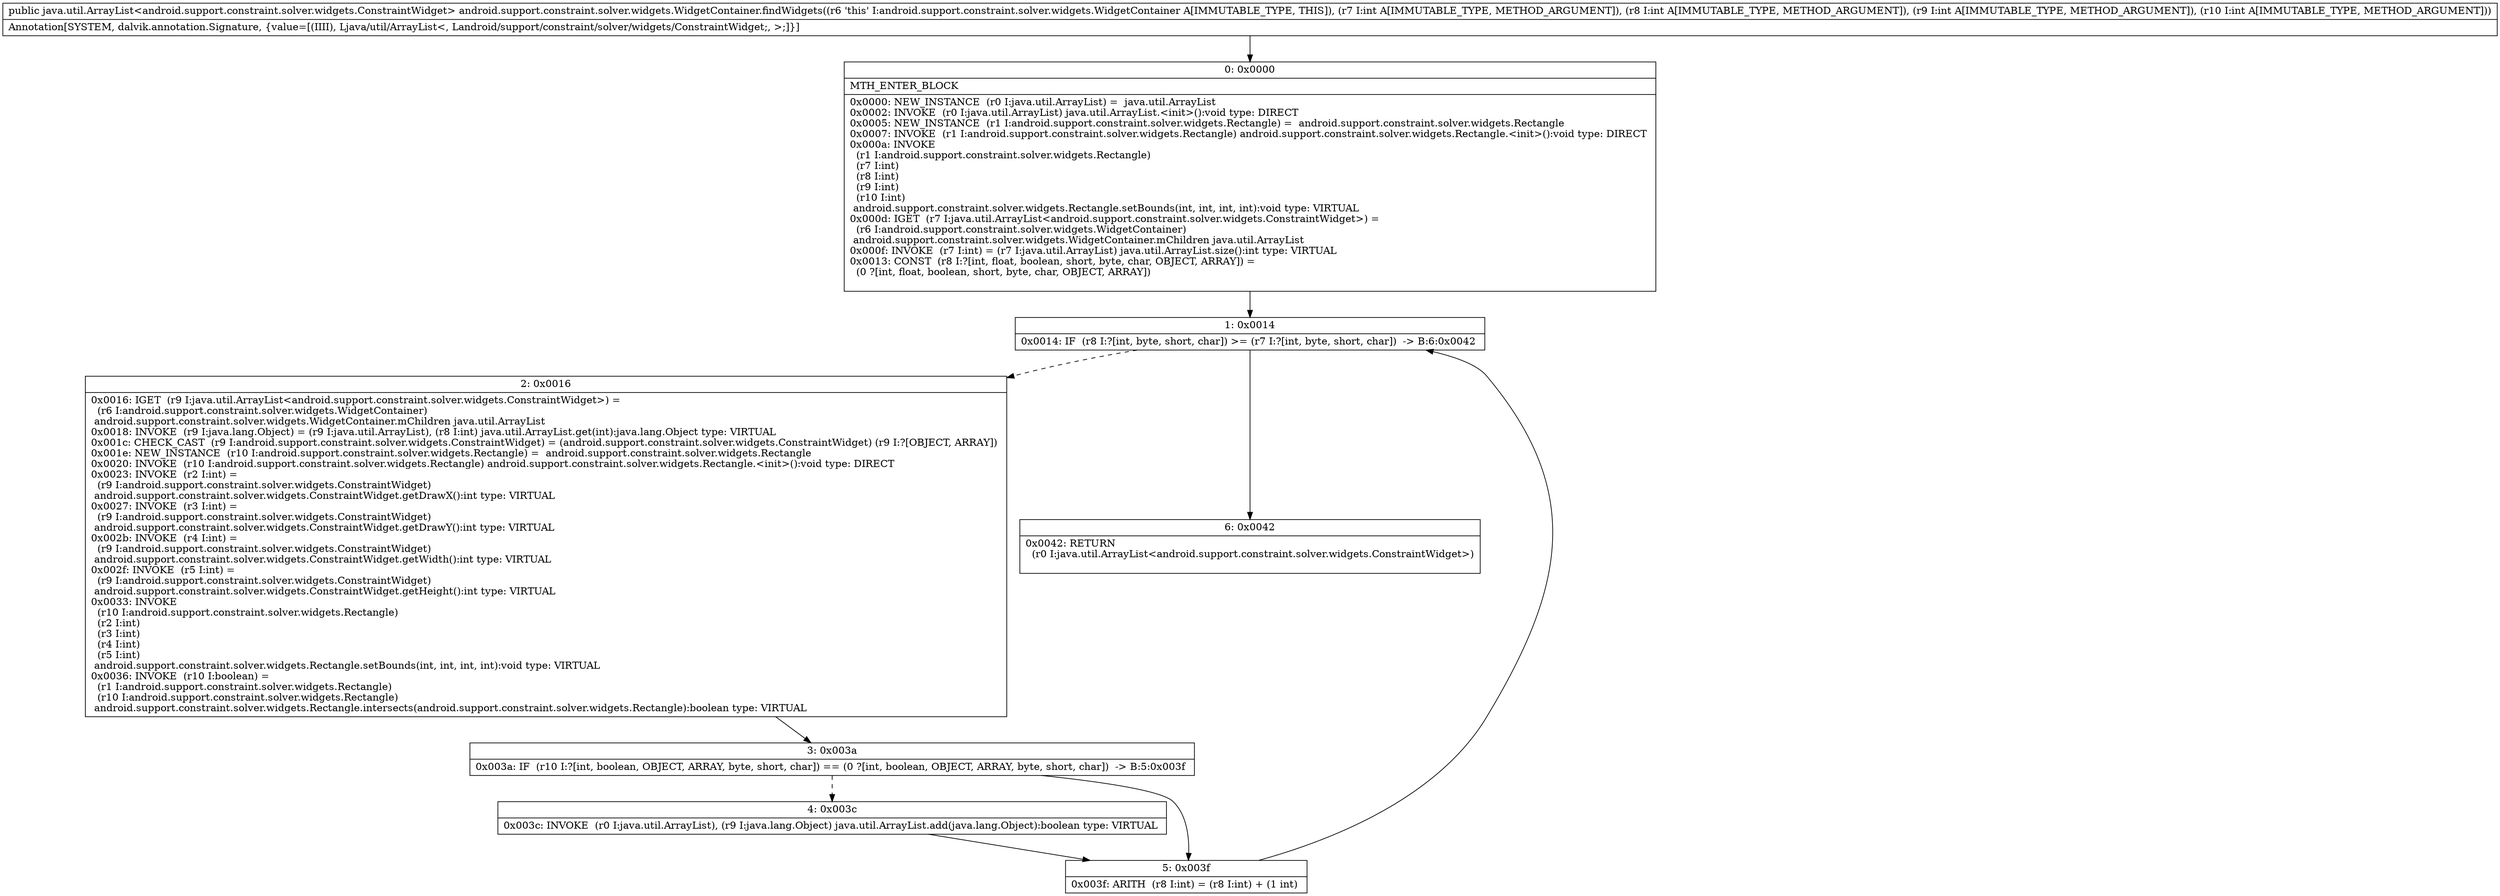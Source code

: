 digraph "CFG forandroid.support.constraint.solver.widgets.WidgetContainer.findWidgets(IIII)Ljava\/util\/ArrayList;" {
Node_0 [shape=record,label="{0\:\ 0x0000|MTH_ENTER_BLOCK\l|0x0000: NEW_INSTANCE  (r0 I:java.util.ArrayList) =  java.util.ArrayList \l0x0002: INVOKE  (r0 I:java.util.ArrayList) java.util.ArrayList.\<init\>():void type: DIRECT \l0x0005: NEW_INSTANCE  (r1 I:android.support.constraint.solver.widgets.Rectangle) =  android.support.constraint.solver.widgets.Rectangle \l0x0007: INVOKE  (r1 I:android.support.constraint.solver.widgets.Rectangle) android.support.constraint.solver.widgets.Rectangle.\<init\>():void type: DIRECT \l0x000a: INVOKE  \l  (r1 I:android.support.constraint.solver.widgets.Rectangle)\l  (r7 I:int)\l  (r8 I:int)\l  (r9 I:int)\l  (r10 I:int)\l android.support.constraint.solver.widgets.Rectangle.setBounds(int, int, int, int):void type: VIRTUAL \l0x000d: IGET  (r7 I:java.util.ArrayList\<android.support.constraint.solver.widgets.ConstraintWidget\>) = \l  (r6 I:android.support.constraint.solver.widgets.WidgetContainer)\l android.support.constraint.solver.widgets.WidgetContainer.mChildren java.util.ArrayList \l0x000f: INVOKE  (r7 I:int) = (r7 I:java.util.ArrayList) java.util.ArrayList.size():int type: VIRTUAL \l0x0013: CONST  (r8 I:?[int, float, boolean, short, byte, char, OBJECT, ARRAY]) = \l  (0 ?[int, float, boolean, short, byte, char, OBJECT, ARRAY])\l \l}"];
Node_1 [shape=record,label="{1\:\ 0x0014|0x0014: IF  (r8 I:?[int, byte, short, char]) \>= (r7 I:?[int, byte, short, char])  \-\> B:6:0x0042 \l}"];
Node_2 [shape=record,label="{2\:\ 0x0016|0x0016: IGET  (r9 I:java.util.ArrayList\<android.support.constraint.solver.widgets.ConstraintWidget\>) = \l  (r6 I:android.support.constraint.solver.widgets.WidgetContainer)\l android.support.constraint.solver.widgets.WidgetContainer.mChildren java.util.ArrayList \l0x0018: INVOKE  (r9 I:java.lang.Object) = (r9 I:java.util.ArrayList), (r8 I:int) java.util.ArrayList.get(int):java.lang.Object type: VIRTUAL \l0x001c: CHECK_CAST  (r9 I:android.support.constraint.solver.widgets.ConstraintWidget) = (android.support.constraint.solver.widgets.ConstraintWidget) (r9 I:?[OBJECT, ARRAY]) \l0x001e: NEW_INSTANCE  (r10 I:android.support.constraint.solver.widgets.Rectangle) =  android.support.constraint.solver.widgets.Rectangle \l0x0020: INVOKE  (r10 I:android.support.constraint.solver.widgets.Rectangle) android.support.constraint.solver.widgets.Rectangle.\<init\>():void type: DIRECT \l0x0023: INVOKE  (r2 I:int) = \l  (r9 I:android.support.constraint.solver.widgets.ConstraintWidget)\l android.support.constraint.solver.widgets.ConstraintWidget.getDrawX():int type: VIRTUAL \l0x0027: INVOKE  (r3 I:int) = \l  (r9 I:android.support.constraint.solver.widgets.ConstraintWidget)\l android.support.constraint.solver.widgets.ConstraintWidget.getDrawY():int type: VIRTUAL \l0x002b: INVOKE  (r4 I:int) = \l  (r9 I:android.support.constraint.solver.widgets.ConstraintWidget)\l android.support.constraint.solver.widgets.ConstraintWidget.getWidth():int type: VIRTUAL \l0x002f: INVOKE  (r5 I:int) = \l  (r9 I:android.support.constraint.solver.widgets.ConstraintWidget)\l android.support.constraint.solver.widgets.ConstraintWidget.getHeight():int type: VIRTUAL \l0x0033: INVOKE  \l  (r10 I:android.support.constraint.solver.widgets.Rectangle)\l  (r2 I:int)\l  (r3 I:int)\l  (r4 I:int)\l  (r5 I:int)\l android.support.constraint.solver.widgets.Rectangle.setBounds(int, int, int, int):void type: VIRTUAL \l0x0036: INVOKE  (r10 I:boolean) = \l  (r1 I:android.support.constraint.solver.widgets.Rectangle)\l  (r10 I:android.support.constraint.solver.widgets.Rectangle)\l android.support.constraint.solver.widgets.Rectangle.intersects(android.support.constraint.solver.widgets.Rectangle):boolean type: VIRTUAL \l}"];
Node_3 [shape=record,label="{3\:\ 0x003a|0x003a: IF  (r10 I:?[int, boolean, OBJECT, ARRAY, byte, short, char]) == (0 ?[int, boolean, OBJECT, ARRAY, byte, short, char])  \-\> B:5:0x003f \l}"];
Node_4 [shape=record,label="{4\:\ 0x003c|0x003c: INVOKE  (r0 I:java.util.ArrayList), (r9 I:java.lang.Object) java.util.ArrayList.add(java.lang.Object):boolean type: VIRTUAL \l}"];
Node_5 [shape=record,label="{5\:\ 0x003f|0x003f: ARITH  (r8 I:int) = (r8 I:int) + (1 int) \l}"];
Node_6 [shape=record,label="{6\:\ 0x0042|0x0042: RETURN  \l  (r0 I:java.util.ArrayList\<android.support.constraint.solver.widgets.ConstraintWidget\>)\l \l}"];
MethodNode[shape=record,label="{public java.util.ArrayList\<android.support.constraint.solver.widgets.ConstraintWidget\> android.support.constraint.solver.widgets.WidgetContainer.findWidgets((r6 'this' I:android.support.constraint.solver.widgets.WidgetContainer A[IMMUTABLE_TYPE, THIS]), (r7 I:int A[IMMUTABLE_TYPE, METHOD_ARGUMENT]), (r8 I:int A[IMMUTABLE_TYPE, METHOD_ARGUMENT]), (r9 I:int A[IMMUTABLE_TYPE, METHOD_ARGUMENT]), (r10 I:int A[IMMUTABLE_TYPE, METHOD_ARGUMENT]))  | Annotation[SYSTEM, dalvik.annotation.Signature, \{value=[(IIII), Ljava\/util\/ArrayList\<, Landroid\/support\/constraint\/solver\/widgets\/ConstraintWidget;, \>;]\}]\l}"];
MethodNode -> Node_0;
Node_0 -> Node_1;
Node_1 -> Node_2[style=dashed];
Node_1 -> Node_6;
Node_2 -> Node_3;
Node_3 -> Node_4[style=dashed];
Node_3 -> Node_5;
Node_4 -> Node_5;
Node_5 -> Node_1;
}

